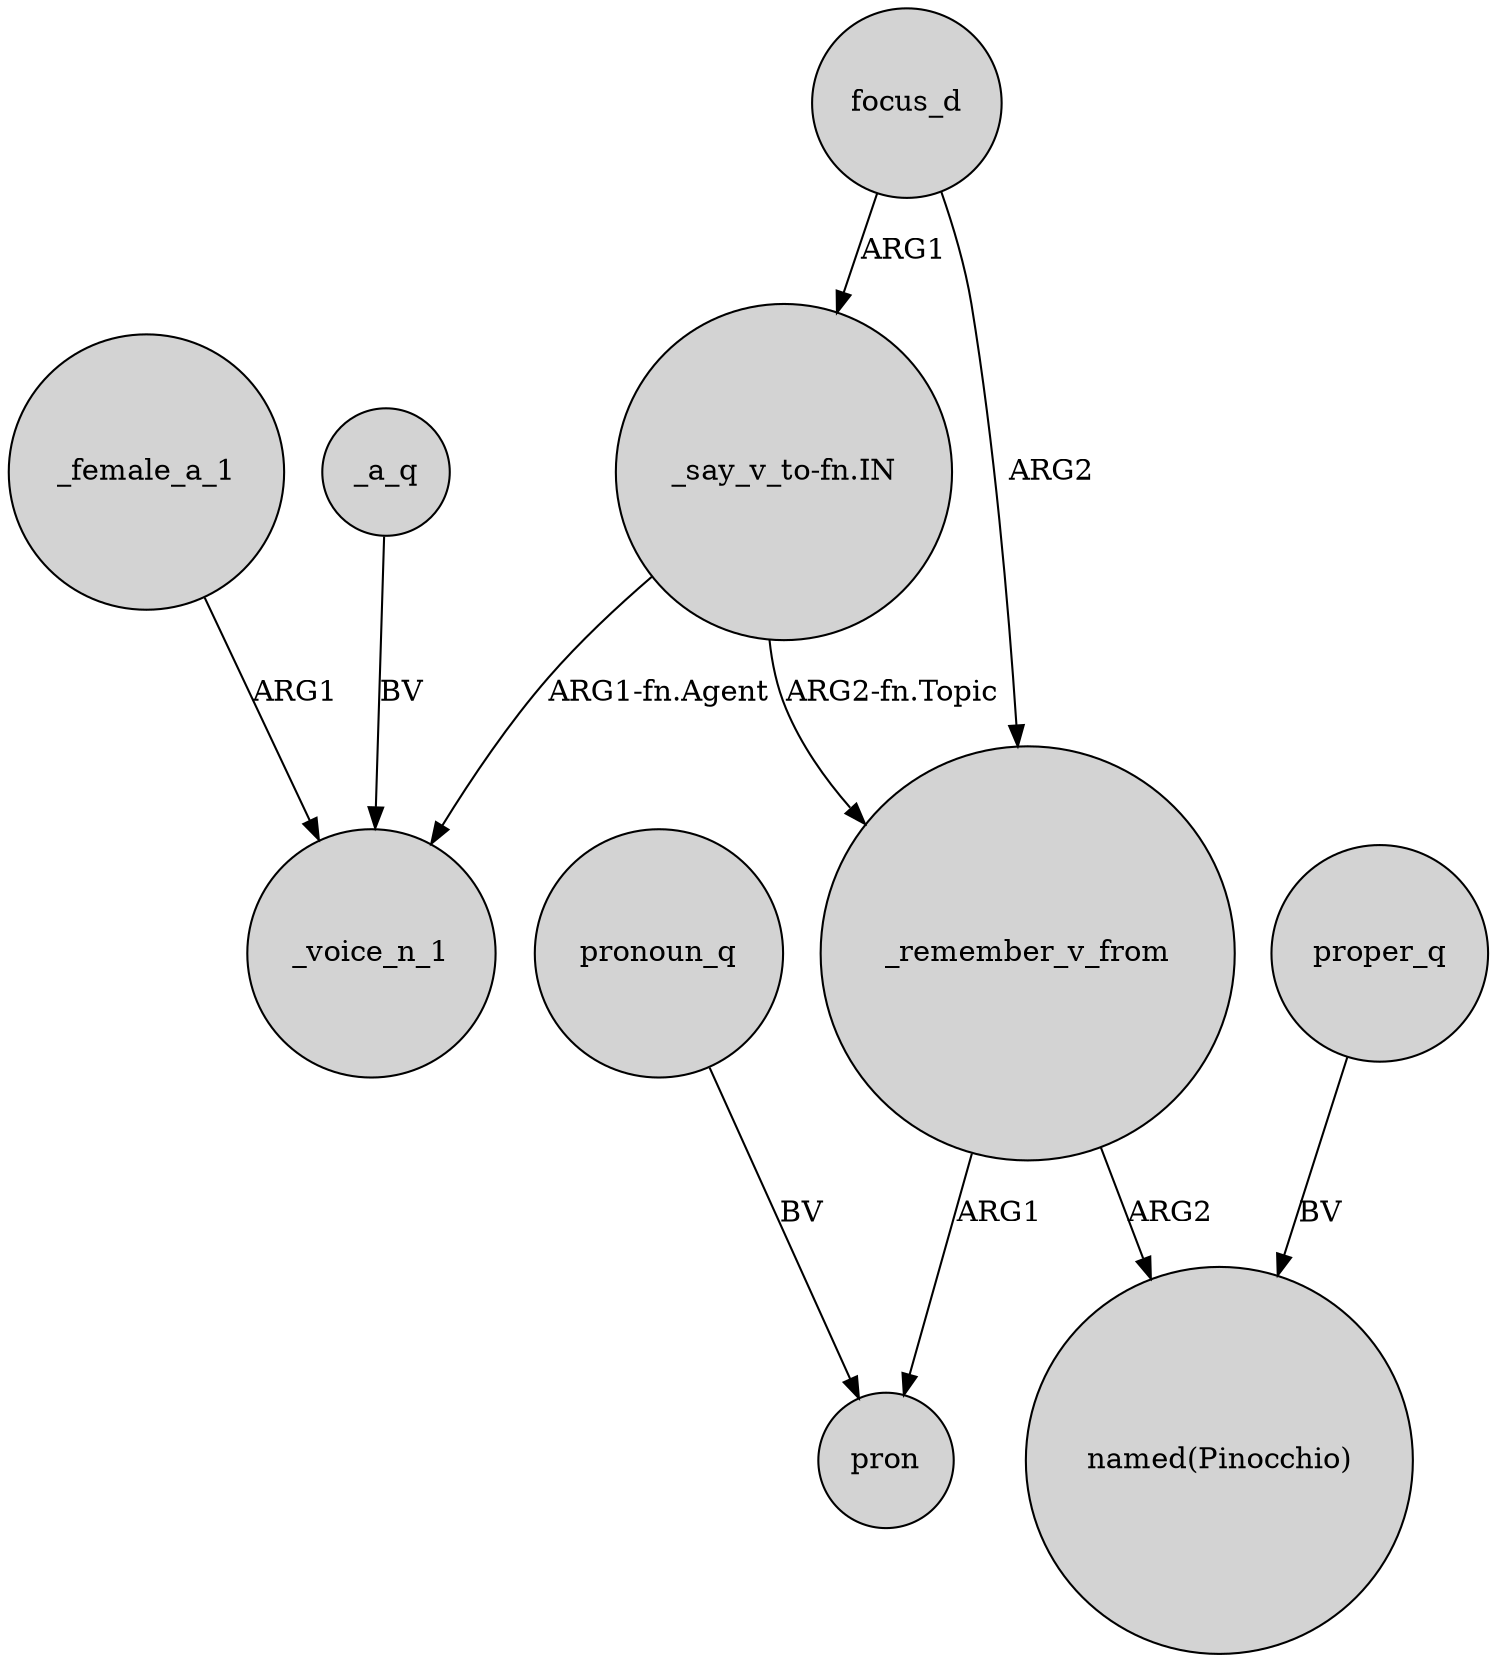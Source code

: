 digraph {
	node [shape=circle style=filled]
	"_say_v_to-fn.IN" -> _voice_n_1 [label="ARG1-fn.Agent"]
	_remember_v_from -> pron [label=ARG1]
	proper_q -> "named(Pinocchio)" [label=BV]
	focus_d -> _remember_v_from [label=ARG2]
	_remember_v_from -> "named(Pinocchio)" [label=ARG2]
	_female_a_1 -> _voice_n_1 [label=ARG1]
	"_say_v_to-fn.IN" -> _remember_v_from [label="ARG2-fn.Topic"]
	_a_q -> _voice_n_1 [label=BV]
	focus_d -> "_say_v_to-fn.IN" [label=ARG1]
	pronoun_q -> pron [label=BV]
}
